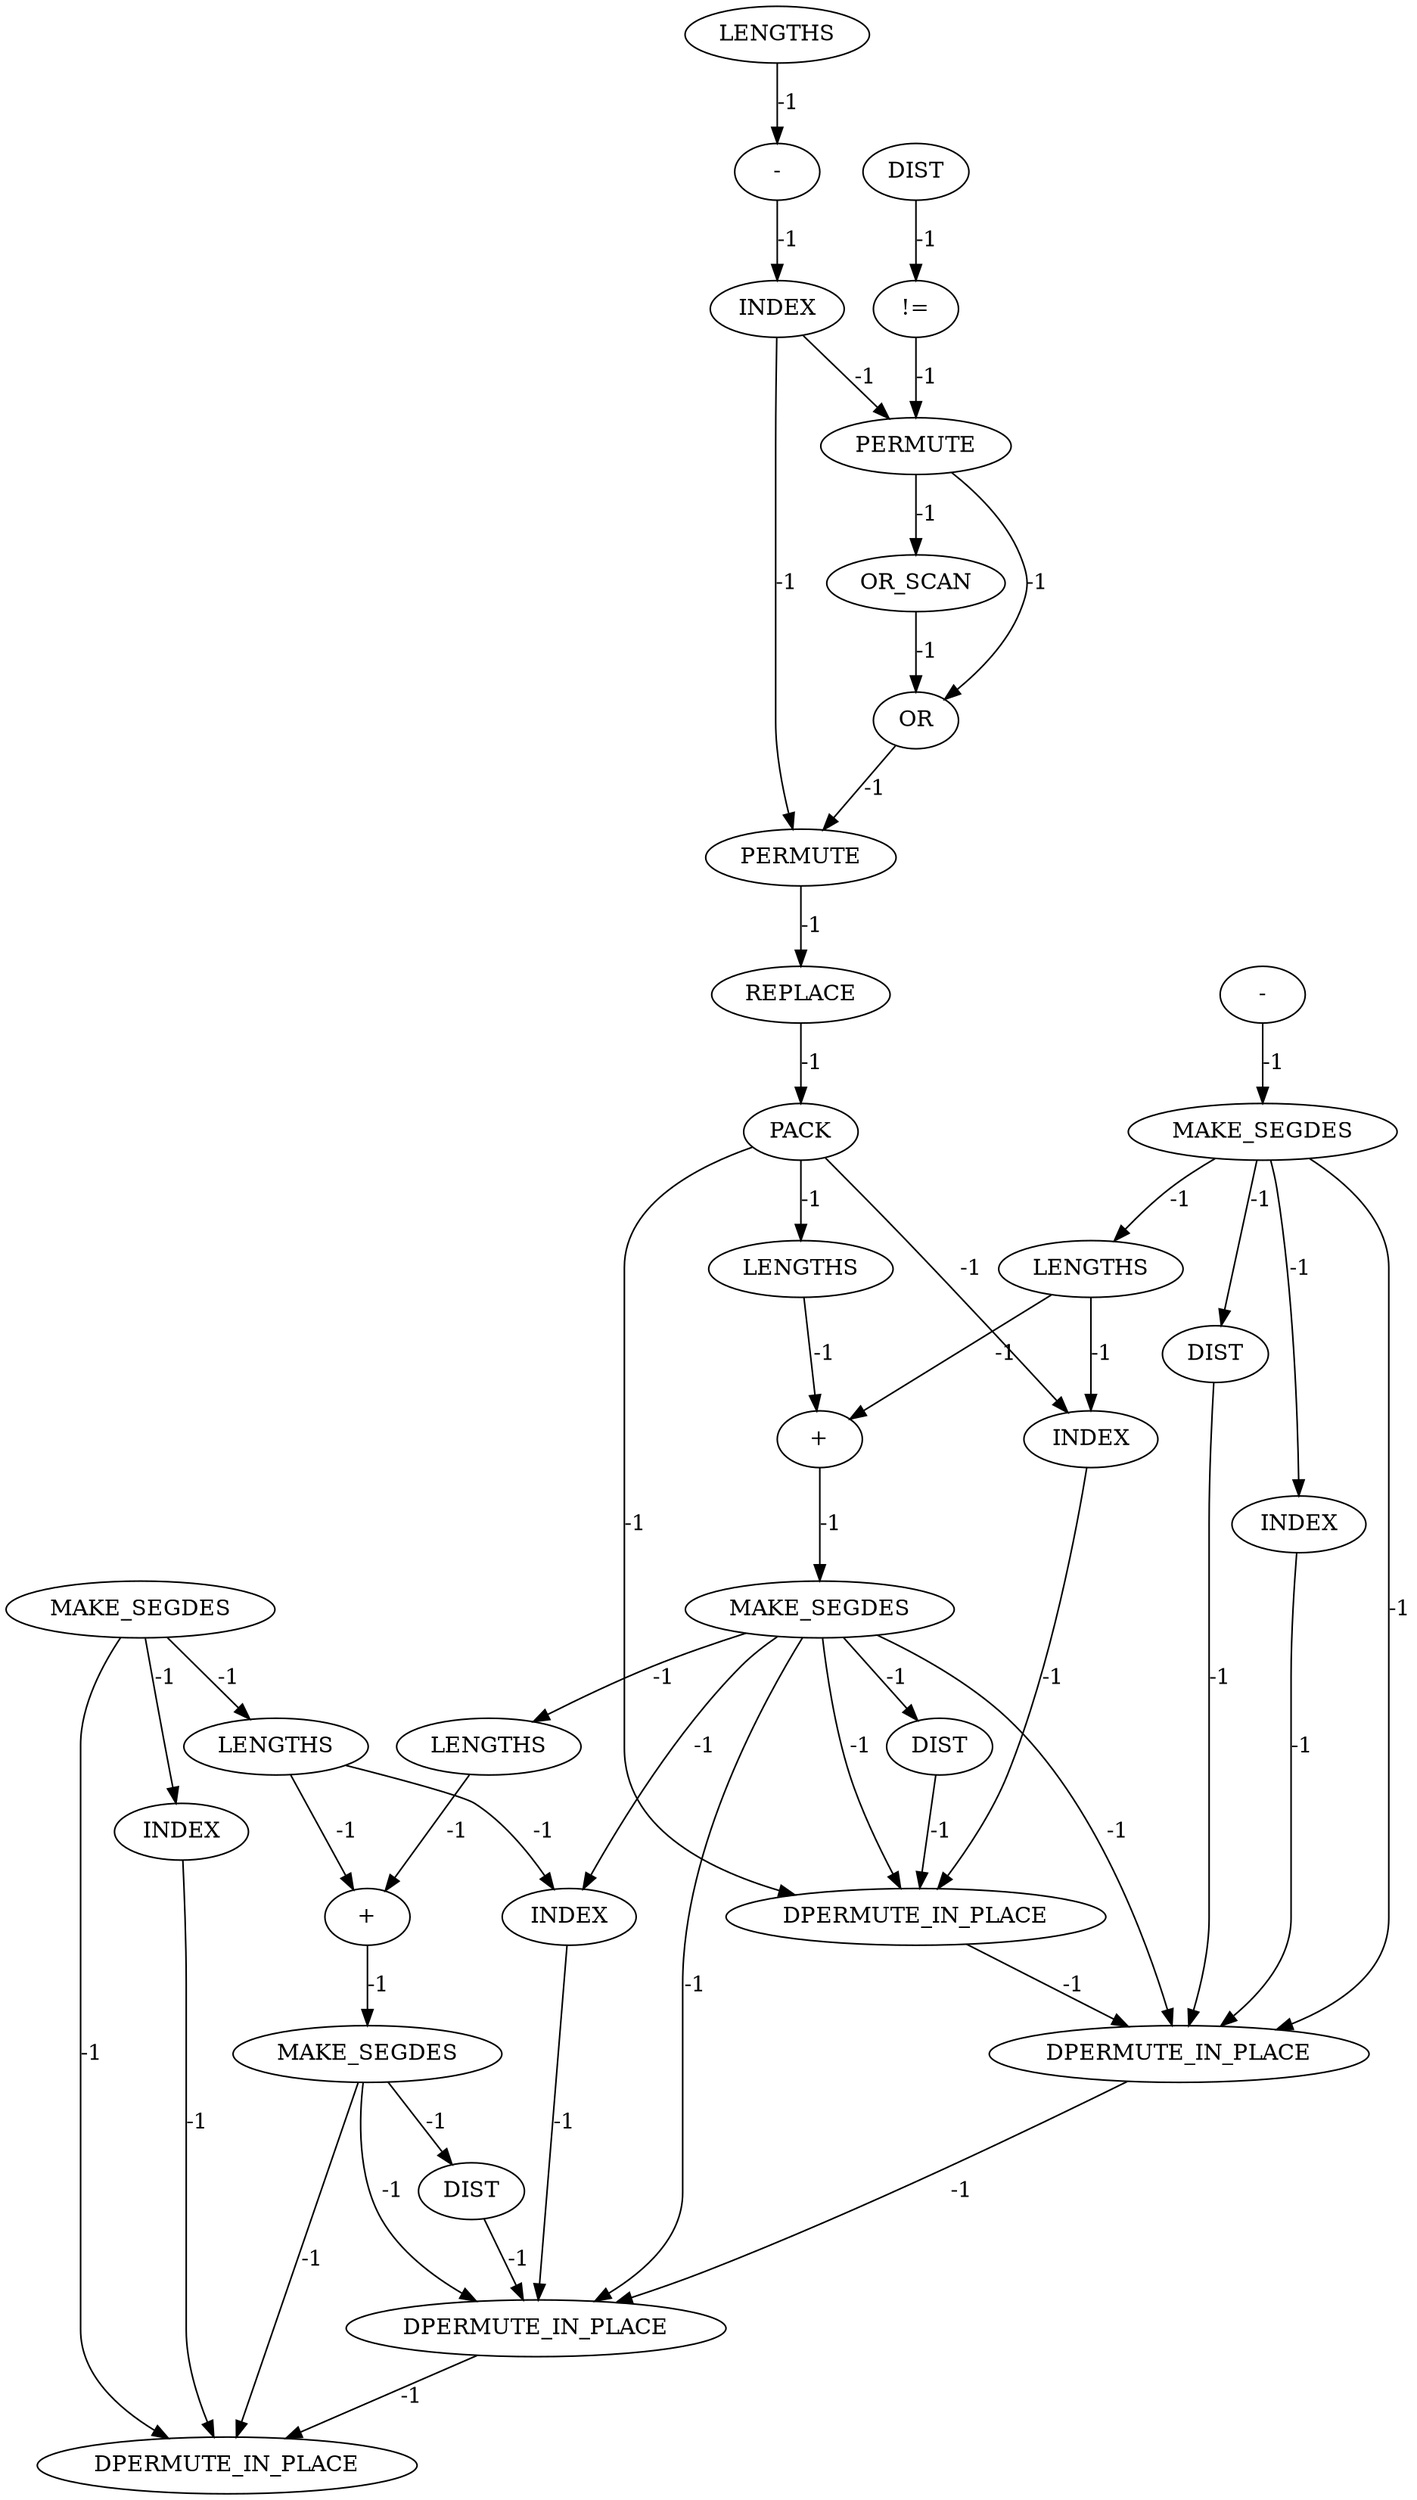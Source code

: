 digraph {
	ep_A_INST_9511 [label=REPLACE cost=0]
	ep_A_INST_9441 [label="!=" cost=0]
	ep_A_INST_9610 [label=LENGTHS cost=0]
	ep_A_INST_10423 [label=DPERMUTE_IN_PLACE cost=0]
	ep_A_INST_9606 [label=INDEX cost=0]
	ep_A_INST_9455 [label=INDEX cost=0]
	ep_A_INST_9628 [label=LENGTHS cost=0]
	ep_A_INST_9568 [label=MAKE_SEGDES cost=0]
	ep_A_INST_10422 [label=DPERMUTE_IN_PLACE cost=0]
	ep_A_INST_9528 [label=PACK cost=0]
	ep_A_INST_9502 [label=PERMUTE cost=0]
	ep_A_INST_9618 [label=INDEX cost=0]
	ep_A_INST_9563 [label="+" cost=0]
	ep_A_INST_10425 [label=DPERMUTE_IN_PLACE cost=0]
	ep_A_INST_9423 [label=MAKE_SEGDES cost=0]
	ep_A_INST_9445 [label=LENGTHS cost=0]
	ep_A_INST_9634 [label=MAKE_SEGDES cost=0]
	ep_A_INST_9429 [label=DIST cost=0]
	ep_A_INST_9447 [label="-" cost=0]
	ep_A_INST_9552 [label=INDEX cost=0]
	ep_A_INST_9467 [label=OR_SCAN cost=0]
	ep_A_INST_9540 [label=INDEX cost=0]
	ep_A_INST_1460 [label=MAKE_SEGDES cost=0]
	ep_A_INST_9544 [label=LENGTHS cost=0]
	ep_A_INST_9574 [label=DIST cost=0]
	ep_A_INST_10424 [label=DPERMUTE_IN_PLACE cost=0]
	ep_A_INST_9422 [label="-" cost=0]
	ep_A_INST_9629 [label="+" cost=0]
	ep_A_INST_9562 [label=LENGTHS cost=0]
	ep_A_INST_9480 [label=OR cost=0]
	ep_A_INST_9463 [label=PERMUTE cost=0]
	ep_A_INST_9640 [label=DIST cost=0]
	ep_A_INST_9438 [label=DIST cost=0]
	ep_A_INST_9511 -> ep_A_INST_9528 [label=-1 cost=-1]
	ep_A_INST_9441 -> ep_A_INST_9463 [label=-1 cost=-1]
	ep_A_INST_9610 -> ep_A_INST_9618 [label=-1 cost=-1]
	ep_A_INST_9610 -> ep_A_INST_9629 [label=-1 cost=-1]
	ep_A_INST_10423 -> ep_A_INST_10424 [label=-1 cost=-1]
	ep_A_INST_9606 -> ep_A_INST_10425 [label=-1 cost=-1]
	ep_A_INST_9455 -> ep_A_INST_9463 [label=-1 cost=-1]
	ep_A_INST_9455 -> ep_A_INST_9502 [label=-1 cost=-1]
	ep_A_INST_9628 -> ep_A_INST_9629 [label=-1 cost=-1]
	ep_A_INST_9568 -> ep_A_INST_9574 [label=-1 cost=-1]
	ep_A_INST_9568 -> ep_A_INST_10422 [label=-1 cost=-1]
	ep_A_INST_9568 -> ep_A_INST_10423 [label=-1 cost=-1]
	ep_A_INST_9568 -> ep_A_INST_9618 [label=-1 cost=-1]
	ep_A_INST_9568 -> ep_A_INST_9628 [label=-1 cost=-1]
	ep_A_INST_9568 -> ep_A_INST_10424 [label=-1 cost=-1]
	ep_A_INST_10422 -> ep_A_INST_10423 [label=-1 cost=-1]
	ep_A_INST_9528 -> ep_A_INST_9552 [label=-1 cost=-1]
	ep_A_INST_9528 -> ep_A_INST_9562 [label=-1 cost=-1]
	ep_A_INST_9528 -> ep_A_INST_10422 [label=-1 cost=-1]
	ep_A_INST_9502 -> ep_A_INST_9511 [label=-1 cost=-1]
	ep_A_INST_9618 -> ep_A_INST_10424 [label=-1 cost=-1]
	ep_A_INST_9563 -> ep_A_INST_9568 [label=-1 cost=-1]
	ep_A_INST_9423 -> ep_A_INST_9429 [label=-1 cost=-1]
	ep_A_INST_9423 -> ep_A_INST_9540 [label=-1 cost=-1]
	ep_A_INST_9423 -> ep_A_INST_9544 [label=-1 cost=-1]
	ep_A_INST_9423 -> ep_A_INST_10423 [label=-1 cost=-1]
	ep_A_INST_9445 -> ep_A_INST_9447 [label=-1 cost=-1]
	ep_A_INST_9634 -> ep_A_INST_9640 [label=-1 cost=-1]
	ep_A_INST_9634 -> ep_A_INST_10424 [label=-1 cost=-1]
	ep_A_INST_9634 -> ep_A_INST_10425 [label=-1 cost=-1]
	ep_A_INST_9429 -> ep_A_INST_10423 [label=-1 cost=-1]
	ep_A_INST_9447 -> ep_A_INST_9455 [label=-1 cost=-1]
	ep_A_INST_9552 -> ep_A_INST_10422 [label=-1 cost=-1]
	ep_A_INST_9467 -> ep_A_INST_9480 [label=-1 cost=-1]
	ep_A_INST_9540 -> ep_A_INST_10423 [label=-1 cost=-1]
	ep_A_INST_1460 -> ep_A_INST_9606 [label=-1 cost=-1]
	ep_A_INST_1460 -> ep_A_INST_9610 [label=-1 cost=-1]
	ep_A_INST_1460 -> ep_A_INST_10425 [label=-1 cost=-1]
	ep_A_INST_9544 -> ep_A_INST_9552 [label=-1 cost=-1]
	ep_A_INST_9544 -> ep_A_INST_9563 [label=-1 cost=-1]
	ep_A_INST_9574 -> ep_A_INST_10422 [label=-1 cost=-1]
	ep_A_INST_10424 -> ep_A_INST_10425 [label=-1 cost=-1]
	ep_A_INST_9422 -> ep_A_INST_9423 [label=-1 cost=-1]
	ep_A_INST_9629 -> ep_A_INST_9634 [label=-1 cost=-1]
	ep_A_INST_9562 -> ep_A_INST_9563 [label=-1 cost=-1]
	ep_A_INST_9480 -> ep_A_INST_9502 [label=-1 cost=-1]
	ep_A_INST_9463 -> ep_A_INST_9467 [label=-1 cost=-1]
	ep_A_INST_9463 -> ep_A_INST_9480 [label=-1 cost=-1]
	ep_A_INST_9640 -> ep_A_INST_10424 [label=-1 cost=-1]
	ep_A_INST_9438 -> ep_A_INST_9441 [label=-1 cost=-1]
}
